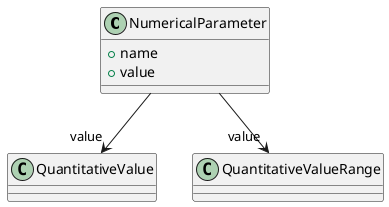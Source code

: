 @startuml
class NumericalParameter {
+name
+value

}
NumericalParameter -d-> "value" QuantitativeValue
NumericalParameter -d-> "value" QuantitativeValueRange

@enduml
